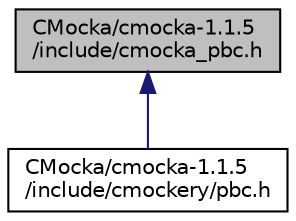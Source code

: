 digraph "CMocka/cmocka-1.1.5/include/cmocka_pbc.h"
{
 // LATEX_PDF_SIZE
  edge [fontname="Helvetica",fontsize="10",labelfontname="Helvetica",labelfontsize="10"];
  node [fontname="Helvetica",fontsize="10",shape=record];
  Node1 [label="CMocka/cmocka-1.1.5\l/include/cmocka_pbc.h",height=0.2,width=0.4,color="black", fillcolor="grey75", style="filled", fontcolor="black",tooltip=" "];
  Node1 -> Node2 [dir="back",color="midnightblue",fontsize="10",style="solid",fontname="Helvetica"];
  Node2 [label="CMocka/cmocka-1.1.5\l/include/cmockery/pbc.h",height=0.2,width=0.4,color="black", fillcolor="white", style="filled",URL="$pbc_8h.html",tooltip=" "];
}
